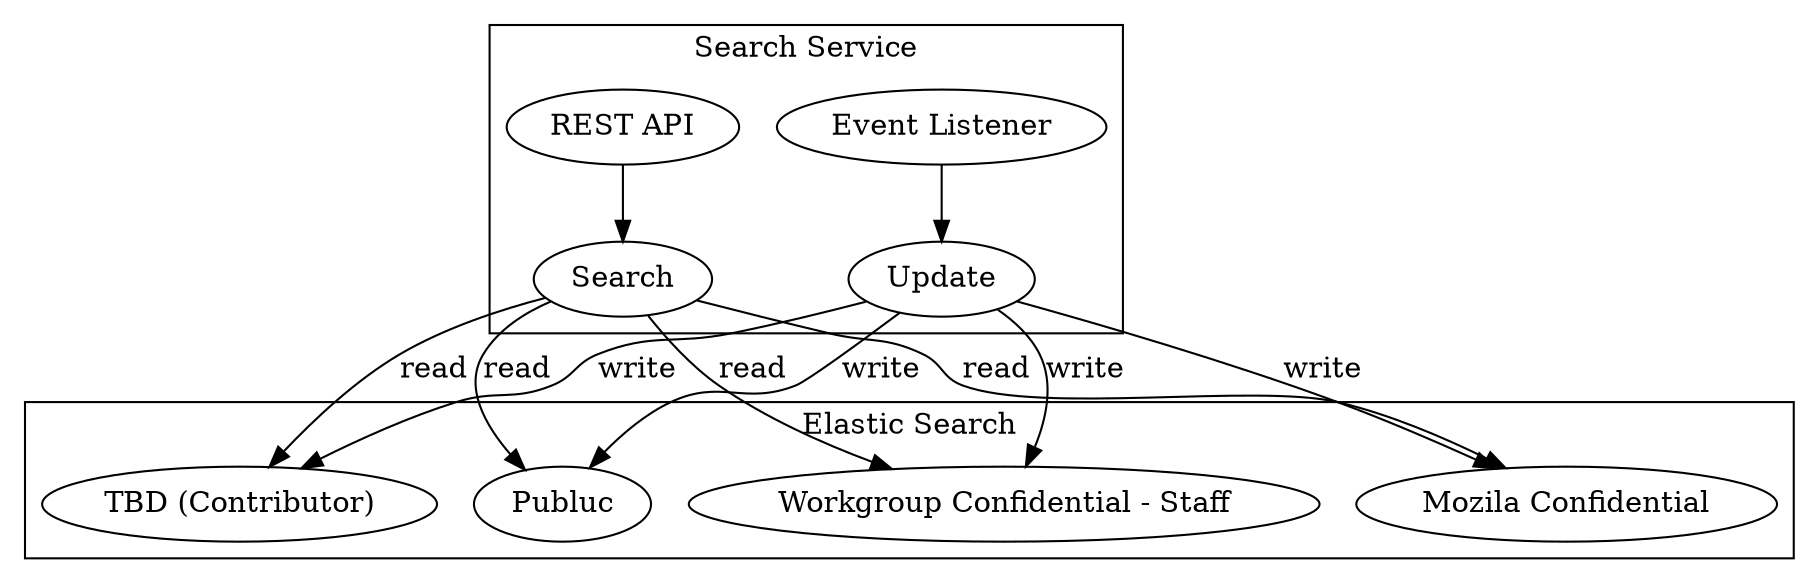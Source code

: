 digraph {
    subgraph cluster_ss {
        label="Search Service";
        ss_api[label="REST API"];
        ss_evt_lstnr[label="Event Listener"];
        ss_search[label="Search"];
        ss_update[label="Update"];

        ss_evt_lstnr -> ss_update;
        ss_api -> ss_search;
}
    subgraph cluster_es {
        label="Elastic Search";

        es_public_idx[label="Publuc"];

        es_contributor_idx[label="TBD (Contributor)"];

        es_nda_idx[label="Mozila Confidential"];

        es_staff_idx[label="Workgroup Confidential - Staff"];

    }

    ss_search -> es_public_idx[label="read"];
    ss_search -> es_contributor_idx[label="read"];
    ss_search -> es_nda_idx[label="read"];
    ss_search -> es_staff_idx[label="read"];

    ss_update -> es_public_idx[label="write"];
    ss_update -> es_contributor_idx[label="write"];
    ss_update -> es_nda_idx[label="write"];
    ss_update -> es_staff_idx[label="write"];
}
